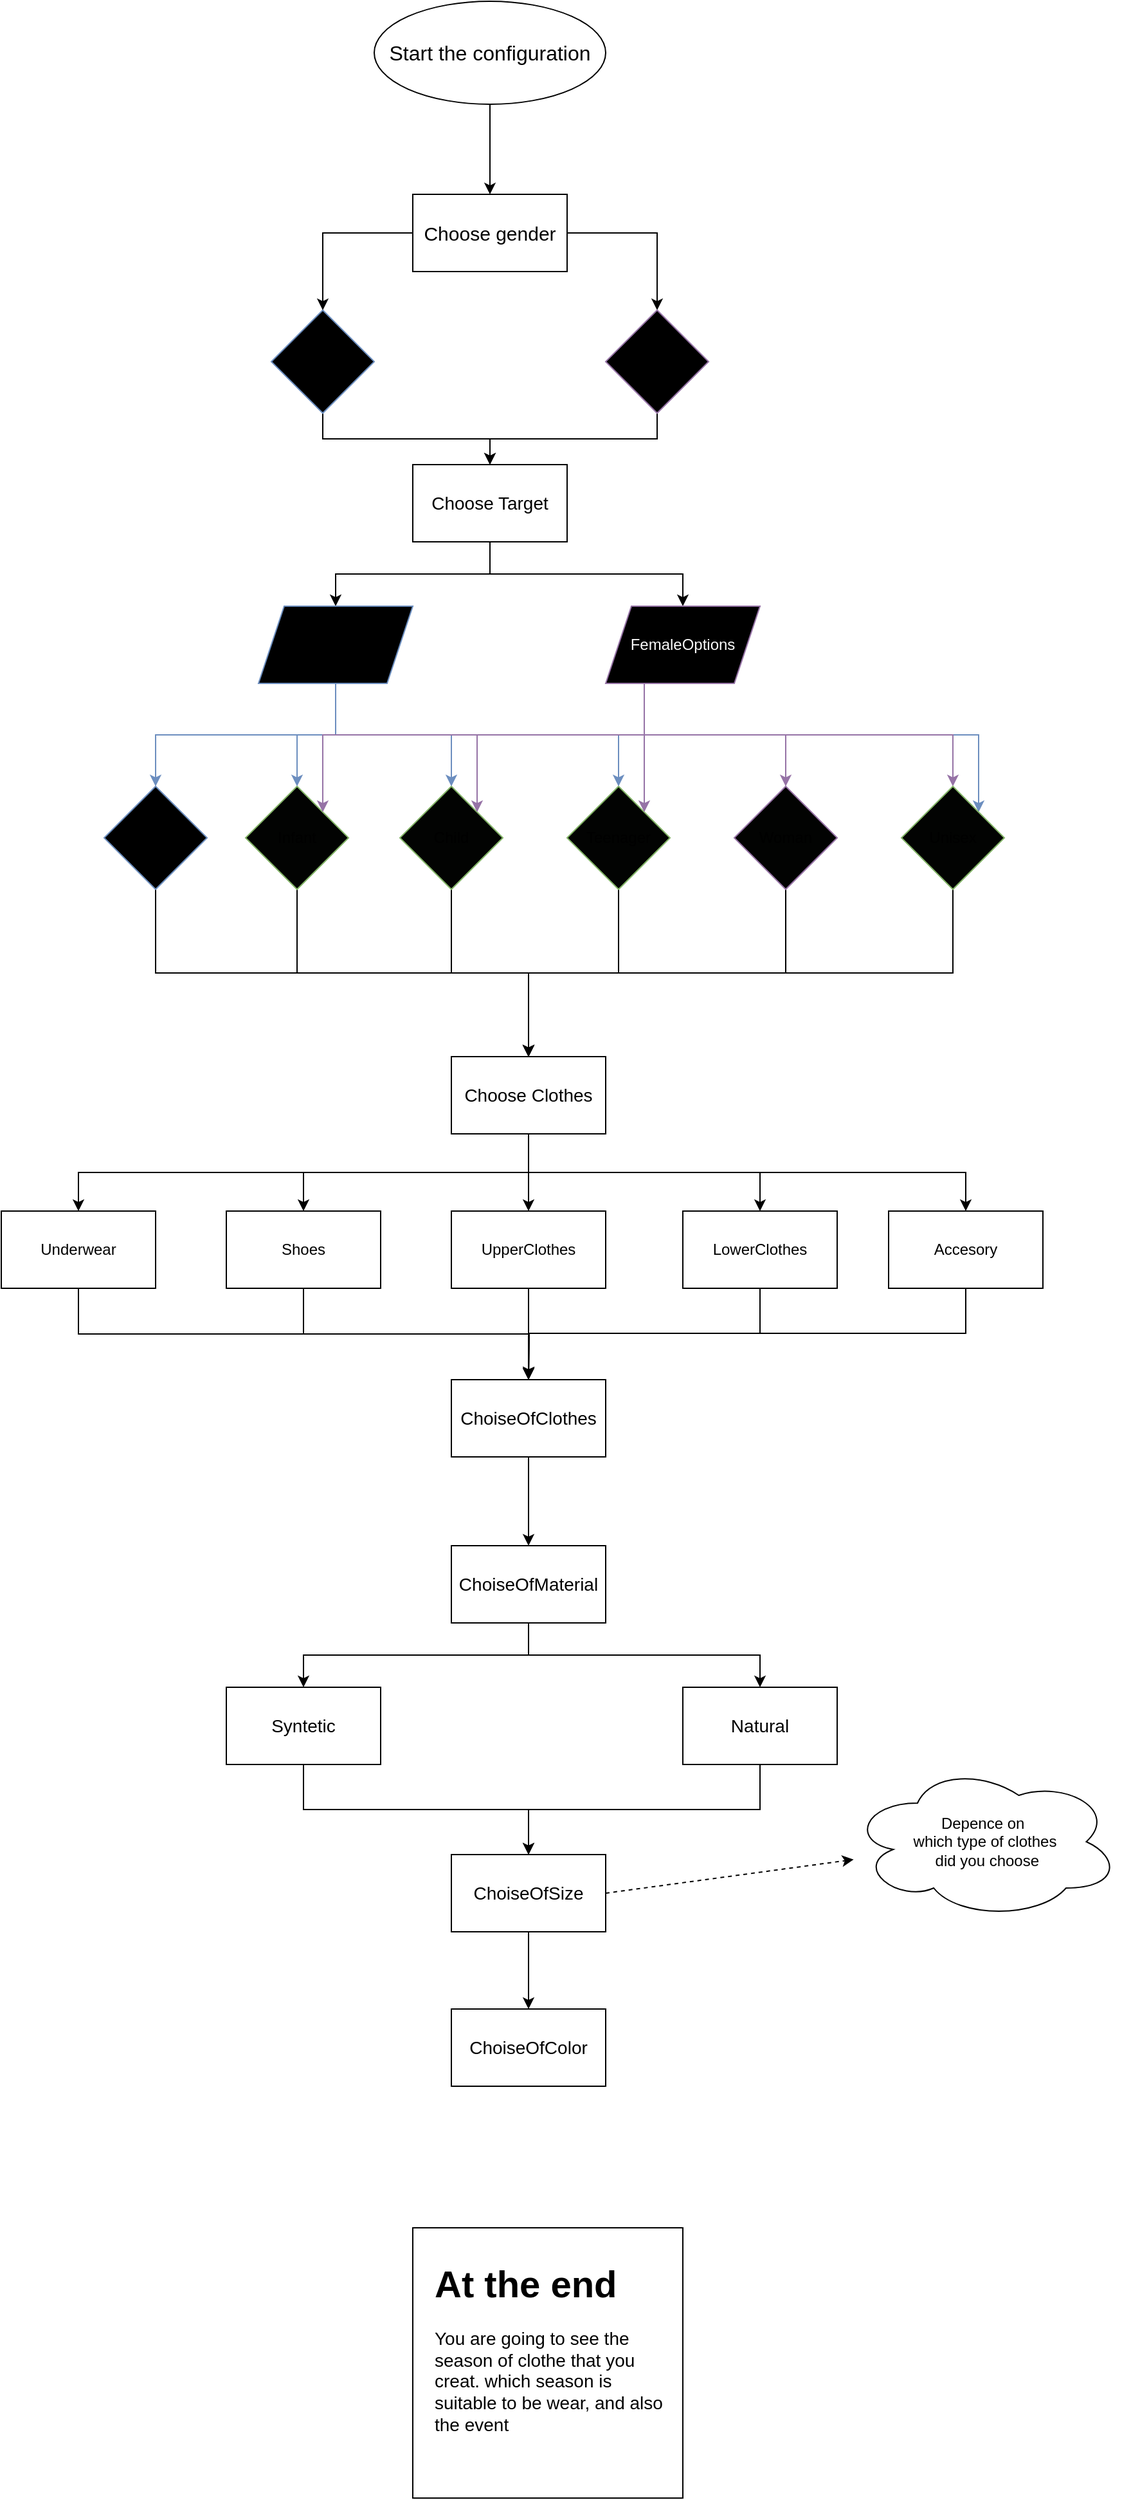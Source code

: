 <mxfile version="24.6.4" type="device">
  <diagram id="6a731a19-8d31-9384-78a2-239565b7b9f0" name="Page-1">
    <mxGraphModel dx="1373" dy="1025" grid="1" gridSize="10" guides="1" tooltips="1" connect="1" arrows="1" fold="1" page="1" pageScale="1" pageWidth="1169" pageHeight="827" background="none" math="0" shadow="0">
      <root>
        <mxCell id="0" />
        <mxCell id="1" parent="0" />
        <mxCell id="v0VebdJsCcfLntOoxzs_-57" style="edgeStyle=orthogonalEdgeStyle;rounded=0;orthogonalLoop=1;jettySize=auto;html=1;exitX=0.5;exitY=1;exitDx=0;exitDy=0;entryX=0.5;entryY=0;entryDx=0;entryDy=0;" parent="1" source="v0VebdJsCcfLntOoxzs_-55" target="v0VebdJsCcfLntOoxzs_-56" edge="1">
          <mxGeometry relative="1" as="geometry" />
        </mxCell>
        <mxCell id="v0VebdJsCcfLntOoxzs_-55" value="&lt;font style=&quot;font-size: 16px;&quot;&gt;Start the configuration&lt;/font&gt;" style="ellipse;whiteSpace=wrap;html=1;" parent="1" vertex="1">
          <mxGeometry x="480" y="110" width="180" height="80" as="geometry" />
        </mxCell>
        <mxCell id="v0VebdJsCcfLntOoxzs_-61" style="edgeStyle=orthogonalEdgeStyle;rounded=0;orthogonalLoop=1;jettySize=auto;html=1;exitX=1;exitY=0.5;exitDx=0;exitDy=0;" parent="1" source="v0VebdJsCcfLntOoxzs_-56" target="v0VebdJsCcfLntOoxzs_-59" edge="1">
          <mxGeometry relative="1" as="geometry" />
        </mxCell>
        <mxCell id="v0VebdJsCcfLntOoxzs_-56" value="&lt;font style=&quot;font-size: 15px;&quot;&gt;Choose gender&lt;/font&gt;" style="rounded=0;whiteSpace=wrap;html=1;" parent="1" vertex="1">
          <mxGeometry x="510" y="260" width="120" height="60" as="geometry" />
        </mxCell>
        <mxCell id="v0VebdJsCcfLntOoxzs_-63" style="edgeStyle=orthogonalEdgeStyle;rounded=0;orthogonalLoop=1;jettySize=auto;html=1;exitX=0.5;exitY=1;exitDx=0;exitDy=0;" parent="1" source="v0VebdJsCcfLntOoxzs_-58" target="v0VebdJsCcfLntOoxzs_-62" edge="1">
          <mxGeometry relative="1" as="geometry" />
        </mxCell>
        <mxCell id="v0VebdJsCcfLntOoxzs_-58" value="Male" style="rhombus;whiteSpace=wrap;html=1;fillColor=#000000;strokeColor=#6c8ebf;" parent="1" vertex="1">
          <mxGeometry x="400" y="350" width="80" height="80" as="geometry" />
        </mxCell>
        <mxCell id="v0VebdJsCcfLntOoxzs_-64" style="edgeStyle=orthogonalEdgeStyle;rounded=0;orthogonalLoop=1;jettySize=auto;html=1;exitX=0.5;exitY=1;exitDx=0;exitDy=0;entryX=0.5;entryY=0;entryDx=0;entryDy=0;" parent="1" source="v0VebdJsCcfLntOoxzs_-59" target="v0VebdJsCcfLntOoxzs_-62" edge="1">
          <mxGeometry relative="1" as="geometry" />
        </mxCell>
        <mxCell id="v0VebdJsCcfLntOoxzs_-59" value="Female" style="rhombus;whiteSpace=wrap;html=1;fillColor=#000000;strokeColor=#9673a6;" parent="1" vertex="1">
          <mxGeometry x="660" y="350" width="80" height="80" as="geometry" />
        </mxCell>
        <mxCell id="v0VebdJsCcfLntOoxzs_-60" style="edgeStyle=orthogonalEdgeStyle;rounded=0;orthogonalLoop=1;jettySize=auto;html=1;exitX=0;exitY=0.5;exitDx=0;exitDy=0;" parent="1" source="v0VebdJsCcfLntOoxzs_-56" target="v0VebdJsCcfLntOoxzs_-58" edge="1">
          <mxGeometry relative="1" as="geometry" />
        </mxCell>
        <mxCell id="v0VebdJsCcfLntOoxzs_-71" style="edgeStyle=orthogonalEdgeStyle;rounded=0;orthogonalLoop=1;jettySize=auto;html=1;exitX=0.5;exitY=1;exitDx=0;exitDy=0;" parent="1" source="v0VebdJsCcfLntOoxzs_-62" target="v0VebdJsCcfLntOoxzs_-70" edge="1">
          <mxGeometry relative="1" as="geometry" />
        </mxCell>
        <mxCell id="v0VebdJsCcfLntOoxzs_-82" style="edgeStyle=orthogonalEdgeStyle;rounded=0;orthogonalLoop=1;jettySize=auto;html=1;exitX=0.5;exitY=1;exitDx=0;exitDy=0;entryX=0.5;entryY=0;entryDx=0;entryDy=0;" parent="1" source="v0VebdJsCcfLntOoxzs_-62" target="v0VebdJsCcfLntOoxzs_-81" edge="1">
          <mxGeometry relative="1" as="geometry" />
        </mxCell>
        <mxCell id="v0VebdJsCcfLntOoxzs_-62" value="&lt;font style=&quot;font-size: 14px;&quot;&gt;Choose Target&lt;/font&gt;" style="rounded=0;whiteSpace=wrap;html=1;" parent="1" vertex="1">
          <mxGeometry x="510" y="470" width="120" height="60" as="geometry" />
        </mxCell>
        <mxCell id="v0VebdJsCcfLntOoxzs_-95" style="edgeStyle=orthogonalEdgeStyle;rounded=0;orthogonalLoop=1;jettySize=auto;html=1;exitX=0.5;exitY=1;exitDx=0;exitDy=0;entryX=0.5;entryY=0;entryDx=0;entryDy=0;" parent="1" source="v0VebdJsCcfLntOoxzs_-65" target="v0VebdJsCcfLntOoxzs_-93" edge="1">
          <mxGeometry relative="1" as="geometry" />
        </mxCell>
        <mxCell id="v0VebdJsCcfLntOoxzs_-65" value="Infant" style="rhombus;whiteSpace=wrap;html=1;fillColor=#020302;strokeColor=#82b366;" parent="1" vertex="1">
          <mxGeometry x="380" y="720" width="80" height="80" as="geometry" />
        </mxCell>
        <mxCell id="v0VebdJsCcfLntOoxzs_-96" style="edgeStyle=orthogonalEdgeStyle;rounded=0;orthogonalLoop=1;jettySize=auto;html=1;exitX=0.5;exitY=1;exitDx=0;exitDy=0;entryX=0.5;entryY=0;entryDx=0;entryDy=0;" parent="1" source="v0VebdJsCcfLntOoxzs_-66" target="v0VebdJsCcfLntOoxzs_-93" edge="1">
          <mxGeometry relative="1" as="geometry" />
        </mxCell>
        <mxCell id="v0VebdJsCcfLntOoxzs_-66" value="Child" style="rhombus;whiteSpace=wrap;html=1;fillColor=#020302;strokeColor=#82b366;" parent="1" vertex="1">
          <mxGeometry x="500" y="720" width="80" height="80" as="geometry" />
        </mxCell>
        <mxCell id="v0VebdJsCcfLntOoxzs_-97" style="edgeStyle=orthogonalEdgeStyle;rounded=0;orthogonalLoop=1;jettySize=auto;html=1;exitX=0.5;exitY=1;exitDx=0;exitDy=0;" parent="1" source="v0VebdJsCcfLntOoxzs_-67" target="v0VebdJsCcfLntOoxzs_-93" edge="1">
          <mxGeometry relative="1" as="geometry" />
        </mxCell>
        <mxCell id="v0VebdJsCcfLntOoxzs_-67" value="Teenager" style="rhombus;whiteSpace=wrap;html=1;fillColor=#020302;strokeColor=#82b366;" parent="1" vertex="1">
          <mxGeometry x="630" y="720" width="80" height="80" as="geometry" />
        </mxCell>
        <mxCell id="v0VebdJsCcfLntOoxzs_-76" style="edgeStyle=orthogonalEdgeStyle;rounded=0;orthogonalLoop=1;jettySize=auto;html=1;exitX=0.5;exitY=1;exitDx=0;exitDy=0;entryX=0.5;entryY=0;entryDx=0;entryDy=0;fillColor=#dae8fc;strokeColor=#6c8ebf;" parent="1" source="v0VebdJsCcfLntOoxzs_-70" target="v0VebdJsCcfLntOoxzs_-65" edge="1">
          <mxGeometry relative="1" as="geometry" />
        </mxCell>
        <mxCell id="v0VebdJsCcfLntOoxzs_-77" style="edgeStyle=orthogonalEdgeStyle;rounded=0;orthogonalLoop=1;jettySize=auto;html=1;exitX=0.5;exitY=1;exitDx=0;exitDy=0;entryX=0.5;entryY=0;entryDx=0;entryDy=0;fillColor=#dae8fc;strokeColor=#6c8ebf;" parent="1" source="v0VebdJsCcfLntOoxzs_-70" target="v0VebdJsCcfLntOoxzs_-66" edge="1">
          <mxGeometry relative="1" as="geometry" />
        </mxCell>
        <mxCell id="v0VebdJsCcfLntOoxzs_-78" style="edgeStyle=orthogonalEdgeStyle;rounded=0;orthogonalLoop=1;jettySize=auto;html=1;exitX=0.5;exitY=1;exitDx=0;exitDy=0;entryX=0.5;entryY=0;entryDx=0;entryDy=0;fillColor=#dae8fc;strokeColor=#6c8ebf;" parent="1" source="v0VebdJsCcfLntOoxzs_-70" target="v0VebdJsCcfLntOoxzs_-67" edge="1">
          <mxGeometry relative="1" as="geometry" />
        </mxCell>
        <mxCell id="v0VebdJsCcfLntOoxzs_-80" style="edgeStyle=orthogonalEdgeStyle;rounded=0;orthogonalLoop=1;jettySize=auto;html=1;exitX=0.5;exitY=1;exitDx=0;exitDy=0;entryX=0.5;entryY=0;entryDx=0;entryDy=0;fillColor=#dae8fc;strokeColor=#6c8ebf;" parent="1" source="v0VebdJsCcfLntOoxzs_-70" target="v0VebdJsCcfLntOoxzs_-79" edge="1">
          <mxGeometry relative="1" as="geometry" />
        </mxCell>
        <mxCell id="v0VebdJsCcfLntOoxzs_-91" style="edgeStyle=orthogonalEdgeStyle;rounded=0;orthogonalLoop=1;jettySize=auto;html=1;exitX=0.5;exitY=1;exitDx=0;exitDy=0;entryX=1;entryY=0;entryDx=0;entryDy=0;fillColor=#dae8fc;strokeColor=#6c8ebf;" parent="1" source="v0VebdJsCcfLntOoxzs_-70" target="v0VebdJsCcfLntOoxzs_-89" edge="1">
          <mxGeometry relative="1" as="geometry" />
        </mxCell>
        <mxCell id="v0VebdJsCcfLntOoxzs_-70" value="MaleOptions" style="shape=parallelogram;perimeter=parallelogramPerimeter;whiteSpace=wrap;html=1;fixedSize=1;fillColor=#000000;strokeColor=#6c8ebf;" parent="1" vertex="1">
          <mxGeometry x="390" y="580" width="120" height="60" as="geometry" />
        </mxCell>
        <mxCell id="v0VebdJsCcfLntOoxzs_-94" style="edgeStyle=orthogonalEdgeStyle;rounded=0;orthogonalLoop=1;jettySize=auto;html=1;exitX=0.5;exitY=1;exitDx=0;exitDy=0;" parent="1" source="v0VebdJsCcfLntOoxzs_-79" target="v0VebdJsCcfLntOoxzs_-93" edge="1">
          <mxGeometry relative="1" as="geometry" />
        </mxCell>
        <mxCell id="v0VebdJsCcfLntOoxzs_-79" value="Man" style="rhombus;whiteSpace=wrap;html=1;fillColor=#000000;strokeColor=#6c8ebf;" parent="1" vertex="1">
          <mxGeometry x="270" y="720" width="80" height="80" as="geometry" />
        </mxCell>
        <mxCell id="v0VebdJsCcfLntOoxzs_-83" style="edgeStyle=orthogonalEdgeStyle;rounded=0;orthogonalLoop=1;jettySize=auto;html=1;exitX=0.25;exitY=1;exitDx=0;exitDy=0;entryX=1;entryY=0;entryDx=0;entryDy=0;fillColor=#e1d5e7;strokeColor=#9673a6;" parent="1" source="v0VebdJsCcfLntOoxzs_-81" target="v0VebdJsCcfLntOoxzs_-66" edge="1">
          <mxGeometry relative="1" as="geometry" />
        </mxCell>
        <mxCell id="v0VebdJsCcfLntOoxzs_-84" style="edgeStyle=orthogonalEdgeStyle;rounded=0;orthogonalLoop=1;jettySize=auto;html=1;exitX=0.25;exitY=1;exitDx=0;exitDy=0;entryX=1;entryY=0;entryDx=0;entryDy=0;fillColor=#e1d5e7;strokeColor=#9673a6;" parent="1" source="v0VebdJsCcfLntOoxzs_-81" target="v0VebdJsCcfLntOoxzs_-67" edge="1">
          <mxGeometry relative="1" as="geometry" />
        </mxCell>
        <mxCell id="v0VebdJsCcfLntOoxzs_-85" style="edgeStyle=orthogonalEdgeStyle;rounded=0;orthogonalLoop=1;jettySize=auto;html=1;exitX=0.25;exitY=1;exitDx=0;exitDy=0;entryX=1;entryY=0;entryDx=0;entryDy=0;fillColor=#e1d5e7;strokeColor=#9673a6;" parent="1" source="v0VebdJsCcfLntOoxzs_-81" target="v0VebdJsCcfLntOoxzs_-65" edge="1">
          <mxGeometry relative="1" as="geometry" />
        </mxCell>
        <mxCell id="v0VebdJsCcfLntOoxzs_-88" style="edgeStyle=orthogonalEdgeStyle;rounded=0;orthogonalLoop=1;jettySize=auto;html=1;exitX=0.25;exitY=1;exitDx=0;exitDy=0;fillColor=#e1d5e7;strokeColor=#9673a6;" parent="1" source="v0VebdJsCcfLntOoxzs_-81" target="v0VebdJsCcfLntOoxzs_-87" edge="1">
          <mxGeometry relative="1" as="geometry" />
        </mxCell>
        <mxCell id="v0VebdJsCcfLntOoxzs_-90" style="edgeStyle=orthogonalEdgeStyle;rounded=0;orthogonalLoop=1;jettySize=auto;html=1;exitX=0.25;exitY=1;exitDx=0;exitDy=0;entryX=0.5;entryY=0;entryDx=0;entryDy=0;fillColor=#e1d5e7;strokeColor=#9673a6;" parent="1" source="v0VebdJsCcfLntOoxzs_-81" target="v0VebdJsCcfLntOoxzs_-89" edge="1">
          <mxGeometry relative="1" as="geometry" />
        </mxCell>
        <mxCell id="v0VebdJsCcfLntOoxzs_-81" value="&lt;font color=&quot;#fafafa&quot;&gt;FemaleOptions&lt;/font&gt;" style="shape=parallelogram;perimeter=parallelogramPerimeter;whiteSpace=wrap;html=1;fixedSize=1;fillColor=#000000;strokeColor=#9673a6;" parent="1" vertex="1">
          <mxGeometry x="660" y="580" width="120" height="60" as="geometry" />
        </mxCell>
        <mxCell id="v0VebdJsCcfLntOoxzs_-98" style="edgeStyle=orthogonalEdgeStyle;rounded=0;orthogonalLoop=1;jettySize=auto;html=1;exitX=0.5;exitY=1;exitDx=0;exitDy=0;" parent="1" source="v0VebdJsCcfLntOoxzs_-87" target="v0VebdJsCcfLntOoxzs_-93" edge="1">
          <mxGeometry relative="1" as="geometry" />
        </mxCell>
        <mxCell id="v0VebdJsCcfLntOoxzs_-87" value="Woman" style="rhombus;whiteSpace=wrap;html=1;fillColor=#020302;strokeColor=#9673a6;" parent="1" vertex="1">
          <mxGeometry x="760" y="720" width="80" height="80" as="geometry" />
        </mxCell>
        <mxCell id="v0VebdJsCcfLntOoxzs_-99" style="edgeStyle=orthogonalEdgeStyle;rounded=0;orthogonalLoop=1;jettySize=auto;html=1;exitX=0.5;exitY=1;exitDx=0;exitDy=0;entryX=0.5;entryY=0;entryDx=0;entryDy=0;" parent="1" source="v0VebdJsCcfLntOoxzs_-89" target="v0VebdJsCcfLntOoxzs_-93" edge="1">
          <mxGeometry relative="1" as="geometry" />
        </mxCell>
        <mxCell id="v0VebdJsCcfLntOoxzs_-89" value="Unisex" style="rhombus;whiteSpace=wrap;html=1;fillColor=#020302;strokeColor=#82b366;" parent="1" vertex="1">
          <mxGeometry x="890" y="720" width="80" height="80" as="geometry" />
        </mxCell>
        <mxCell id="O93y_8Ig9oeWtu7VwPQm-6" style="edgeStyle=orthogonalEdgeStyle;rounded=0;orthogonalLoop=1;jettySize=auto;html=1;exitX=0.5;exitY=1;exitDx=0;exitDy=0;entryX=0.5;entryY=0;entryDx=0;entryDy=0;" edge="1" parent="1" source="v0VebdJsCcfLntOoxzs_-93" target="O93y_8Ig9oeWtu7VwPQm-3">
          <mxGeometry relative="1" as="geometry" />
        </mxCell>
        <mxCell id="O93y_8Ig9oeWtu7VwPQm-7" style="edgeStyle=orthogonalEdgeStyle;rounded=0;orthogonalLoop=1;jettySize=auto;html=1;exitX=0.5;exitY=1;exitDx=0;exitDy=0;entryX=0.5;entryY=0;entryDx=0;entryDy=0;" edge="1" parent="1" source="v0VebdJsCcfLntOoxzs_-93" target="O93y_8Ig9oeWtu7VwPQm-1">
          <mxGeometry relative="1" as="geometry" />
        </mxCell>
        <mxCell id="O93y_8Ig9oeWtu7VwPQm-8" style="edgeStyle=orthogonalEdgeStyle;rounded=0;orthogonalLoop=1;jettySize=auto;html=1;exitX=0.5;exitY=1;exitDx=0;exitDy=0;" edge="1" parent="1" source="v0VebdJsCcfLntOoxzs_-93" target="O93y_8Ig9oeWtu7VwPQm-2">
          <mxGeometry relative="1" as="geometry" />
        </mxCell>
        <mxCell id="O93y_8Ig9oeWtu7VwPQm-9" style="edgeStyle=orthogonalEdgeStyle;rounded=0;orthogonalLoop=1;jettySize=auto;html=1;exitX=0.5;exitY=1;exitDx=0;exitDy=0;" edge="1" parent="1" source="v0VebdJsCcfLntOoxzs_-93" target="O93y_8Ig9oeWtu7VwPQm-4">
          <mxGeometry relative="1" as="geometry" />
        </mxCell>
        <mxCell id="O93y_8Ig9oeWtu7VwPQm-10" style="edgeStyle=orthogonalEdgeStyle;rounded=0;orthogonalLoop=1;jettySize=auto;html=1;exitX=0.5;exitY=1;exitDx=0;exitDy=0;entryX=0.5;entryY=0;entryDx=0;entryDy=0;" edge="1" parent="1" source="v0VebdJsCcfLntOoxzs_-93" target="O93y_8Ig9oeWtu7VwPQm-5">
          <mxGeometry relative="1" as="geometry" />
        </mxCell>
        <mxCell id="v0VebdJsCcfLntOoxzs_-93" value="&lt;span style=&quot;font-size: 14px;&quot;&gt;Choose Clothes&lt;/span&gt;" style="rounded=0;whiteSpace=wrap;html=1;" parent="1" vertex="1">
          <mxGeometry x="540" y="930" width="120" height="60" as="geometry" />
        </mxCell>
        <mxCell id="O93y_8Ig9oeWtu7VwPQm-12" style="edgeStyle=orthogonalEdgeStyle;rounded=0;orthogonalLoop=1;jettySize=auto;html=1;exitX=0.5;exitY=1;exitDx=0;exitDy=0;entryX=0.5;entryY=0;entryDx=0;entryDy=0;" edge="1" parent="1" source="O93y_8Ig9oeWtu7VwPQm-1" target="O93y_8Ig9oeWtu7VwPQm-11">
          <mxGeometry relative="1" as="geometry" />
        </mxCell>
        <mxCell id="O93y_8Ig9oeWtu7VwPQm-1" value="Underwear" style="rounded=0;whiteSpace=wrap;html=1;" vertex="1" parent="1">
          <mxGeometry x="190" y="1050" width="120" height="60" as="geometry" />
        </mxCell>
        <mxCell id="O93y_8Ig9oeWtu7VwPQm-13" style="edgeStyle=orthogonalEdgeStyle;rounded=0;orthogonalLoop=1;jettySize=auto;html=1;exitX=0.5;exitY=1;exitDx=0;exitDy=0;entryX=0.5;entryY=0;entryDx=0;entryDy=0;" edge="1" parent="1" source="O93y_8Ig9oeWtu7VwPQm-2" target="O93y_8Ig9oeWtu7VwPQm-11">
          <mxGeometry relative="1" as="geometry" />
        </mxCell>
        <mxCell id="O93y_8Ig9oeWtu7VwPQm-2" value="Shoes" style="rounded=0;whiteSpace=wrap;html=1;" vertex="1" parent="1">
          <mxGeometry x="365" y="1050" width="120" height="60" as="geometry" />
        </mxCell>
        <mxCell id="O93y_8Ig9oeWtu7VwPQm-14" style="edgeStyle=orthogonalEdgeStyle;rounded=0;orthogonalLoop=1;jettySize=auto;html=1;exitX=0.5;exitY=1;exitDx=0;exitDy=0;entryX=0.5;entryY=0;entryDx=0;entryDy=0;" edge="1" parent="1" source="O93y_8Ig9oeWtu7VwPQm-3" target="O93y_8Ig9oeWtu7VwPQm-11">
          <mxGeometry relative="1" as="geometry" />
        </mxCell>
        <mxCell id="O93y_8Ig9oeWtu7VwPQm-3" value="UpperClothes" style="rounded=0;whiteSpace=wrap;html=1;" vertex="1" parent="1">
          <mxGeometry x="540" y="1050" width="120" height="60" as="geometry" />
        </mxCell>
        <mxCell id="O93y_8Ig9oeWtu7VwPQm-15" style="edgeStyle=orthogonalEdgeStyle;rounded=0;orthogonalLoop=1;jettySize=auto;html=1;exitX=0.5;exitY=1;exitDx=0;exitDy=0;" edge="1" parent="1" source="O93y_8Ig9oeWtu7VwPQm-4">
          <mxGeometry relative="1" as="geometry">
            <mxPoint x="600" y="1180" as="targetPoint" />
          </mxGeometry>
        </mxCell>
        <mxCell id="O93y_8Ig9oeWtu7VwPQm-4" value="LowerClothes" style="rounded=0;whiteSpace=wrap;html=1;" vertex="1" parent="1">
          <mxGeometry x="720" y="1050" width="120" height="60" as="geometry" />
        </mxCell>
        <mxCell id="O93y_8Ig9oeWtu7VwPQm-16" style="edgeStyle=orthogonalEdgeStyle;rounded=0;orthogonalLoop=1;jettySize=auto;html=1;exitX=0.5;exitY=1;exitDx=0;exitDy=0;" edge="1" parent="1" source="O93y_8Ig9oeWtu7VwPQm-5">
          <mxGeometry relative="1" as="geometry">
            <mxPoint x="600" y="1180" as="targetPoint" />
          </mxGeometry>
        </mxCell>
        <mxCell id="O93y_8Ig9oeWtu7VwPQm-5" value="Accesory" style="rounded=0;whiteSpace=wrap;html=1;" vertex="1" parent="1">
          <mxGeometry x="880" y="1050" width="120" height="60" as="geometry" />
        </mxCell>
        <mxCell id="O93y_8Ig9oeWtu7VwPQm-18" style="edgeStyle=orthogonalEdgeStyle;rounded=0;orthogonalLoop=1;jettySize=auto;html=1;exitX=0.5;exitY=1;exitDx=0;exitDy=0;entryX=0.5;entryY=0;entryDx=0;entryDy=0;" edge="1" parent="1" source="O93y_8Ig9oeWtu7VwPQm-11" target="O93y_8Ig9oeWtu7VwPQm-17">
          <mxGeometry relative="1" as="geometry" />
        </mxCell>
        <mxCell id="O93y_8Ig9oeWtu7VwPQm-11" value="&lt;span style=&quot;font-size: 14px;&quot;&gt;ChoiseOfClothes&lt;/span&gt;" style="rounded=0;whiteSpace=wrap;html=1;" vertex="1" parent="1">
          <mxGeometry x="540" y="1181" width="120" height="60" as="geometry" />
        </mxCell>
        <mxCell id="O93y_8Ig9oeWtu7VwPQm-21" style="edgeStyle=orthogonalEdgeStyle;rounded=0;orthogonalLoop=1;jettySize=auto;html=1;exitX=0.5;exitY=1;exitDx=0;exitDy=0;entryX=0.5;entryY=0;entryDx=0;entryDy=0;" edge="1" parent="1" source="O93y_8Ig9oeWtu7VwPQm-17" target="O93y_8Ig9oeWtu7VwPQm-19">
          <mxGeometry relative="1" as="geometry" />
        </mxCell>
        <mxCell id="O93y_8Ig9oeWtu7VwPQm-22" style="edgeStyle=orthogonalEdgeStyle;rounded=0;orthogonalLoop=1;jettySize=auto;html=1;exitX=0.5;exitY=1;exitDx=0;exitDy=0;entryX=0.5;entryY=0;entryDx=0;entryDy=0;" edge="1" parent="1" source="O93y_8Ig9oeWtu7VwPQm-17" target="O93y_8Ig9oeWtu7VwPQm-20">
          <mxGeometry relative="1" as="geometry" />
        </mxCell>
        <mxCell id="O93y_8Ig9oeWtu7VwPQm-17" value="&lt;span style=&quot;font-size: 14px;&quot;&gt;ChoiseOfMaterial&lt;/span&gt;" style="rounded=0;whiteSpace=wrap;html=1;" vertex="1" parent="1">
          <mxGeometry x="540" y="1310" width="120" height="60" as="geometry" />
        </mxCell>
        <mxCell id="O93y_8Ig9oeWtu7VwPQm-24" style="edgeStyle=orthogonalEdgeStyle;rounded=0;orthogonalLoop=1;jettySize=auto;html=1;exitX=0.5;exitY=1;exitDx=0;exitDy=0;" edge="1" parent="1" source="O93y_8Ig9oeWtu7VwPQm-19" target="O93y_8Ig9oeWtu7VwPQm-23">
          <mxGeometry relative="1" as="geometry" />
        </mxCell>
        <mxCell id="O93y_8Ig9oeWtu7VwPQm-19" value="&lt;span style=&quot;font-size: 14px;&quot;&gt;Syntetic&lt;/span&gt;" style="rounded=0;whiteSpace=wrap;html=1;" vertex="1" parent="1">
          <mxGeometry x="365" y="1420" width="120" height="60" as="geometry" />
        </mxCell>
        <mxCell id="O93y_8Ig9oeWtu7VwPQm-25" style="edgeStyle=orthogonalEdgeStyle;rounded=0;orthogonalLoop=1;jettySize=auto;html=1;exitX=0.5;exitY=1;exitDx=0;exitDy=0;entryX=0.5;entryY=0;entryDx=0;entryDy=0;" edge="1" parent="1" source="O93y_8Ig9oeWtu7VwPQm-20" target="O93y_8Ig9oeWtu7VwPQm-23">
          <mxGeometry relative="1" as="geometry" />
        </mxCell>
        <mxCell id="O93y_8Ig9oeWtu7VwPQm-20" value="&lt;span style=&quot;font-size: 14px;&quot;&gt;Natural&lt;/span&gt;" style="rounded=0;whiteSpace=wrap;html=1;" vertex="1" parent="1">
          <mxGeometry x="720" y="1420" width="120" height="60" as="geometry" />
        </mxCell>
        <mxCell id="O93y_8Ig9oeWtu7VwPQm-27" style="rounded=0;orthogonalLoop=1;jettySize=auto;html=1;exitX=1;exitY=0.5;exitDx=0;exitDy=0;dashed=1;" edge="1" parent="1" source="O93y_8Ig9oeWtu7VwPQm-23" target="O93y_8Ig9oeWtu7VwPQm-26">
          <mxGeometry relative="1" as="geometry" />
        </mxCell>
        <mxCell id="O93y_8Ig9oeWtu7VwPQm-29" style="edgeStyle=orthogonalEdgeStyle;rounded=0;orthogonalLoop=1;jettySize=auto;html=1;exitX=0.5;exitY=1;exitDx=0;exitDy=0;" edge="1" parent="1" source="O93y_8Ig9oeWtu7VwPQm-23" target="O93y_8Ig9oeWtu7VwPQm-28">
          <mxGeometry relative="1" as="geometry" />
        </mxCell>
        <mxCell id="O93y_8Ig9oeWtu7VwPQm-23" value="&lt;span style=&quot;font-size: 14px;&quot;&gt;ChoiseOfSize&lt;/span&gt;" style="rounded=0;whiteSpace=wrap;html=1;" vertex="1" parent="1">
          <mxGeometry x="540" y="1550" width="120" height="60" as="geometry" />
        </mxCell>
        <mxCell id="O93y_8Ig9oeWtu7VwPQm-26" value="Depence on&amp;nbsp;&lt;div&gt;which type of clothes&lt;/div&gt;&lt;div&gt;&amp;nbsp;did you choose&lt;/div&gt;" style="ellipse;shape=cloud;whiteSpace=wrap;html=1;" vertex="1" parent="1">
          <mxGeometry x="850" y="1480" width="210" height="120" as="geometry" />
        </mxCell>
        <mxCell id="O93y_8Ig9oeWtu7VwPQm-28" value="&lt;span style=&quot;font-size: 14px;&quot;&gt;ChoiseOfColor&lt;/span&gt;" style="rounded=0;whiteSpace=wrap;html=1;" vertex="1" parent="1">
          <mxGeometry x="540" y="1670" width="120" height="60" as="geometry" />
        </mxCell>
        <mxCell id="O93y_8Ig9oeWtu7VwPQm-32" value="" style="whiteSpace=wrap;html=1;aspect=fixed;" vertex="1" parent="1">
          <mxGeometry x="510" y="1840" width="210" height="210" as="geometry" />
        </mxCell>
        <mxCell id="O93y_8Ig9oeWtu7VwPQm-33" value="&lt;h1 style=&quot;margin-top: 0px;&quot;&gt;&lt;font style=&quot;font-size: 29px;&quot;&gt;At the end&lt;/font&gt;&lt;/h1&gt;&lt;p&gt;&lt;font style=&quot;font-size: 14px;&quot;&gt;You are going to see the season of clothe that you creat. which season is suitable to be wear, and also the event&lt;/font&gt;&lt;/p&gt;" style="text;html=1;whiteSpace=wrap;overflow=hidden;rounded=0;" vertex="1" parent="1">
          <mxGeometry x="525" y="1860" width="180" height="150" as="geometry" />
        </mxCell>
      </root>
    </mxGraphModel>
  </diagram>
</mxfile>
